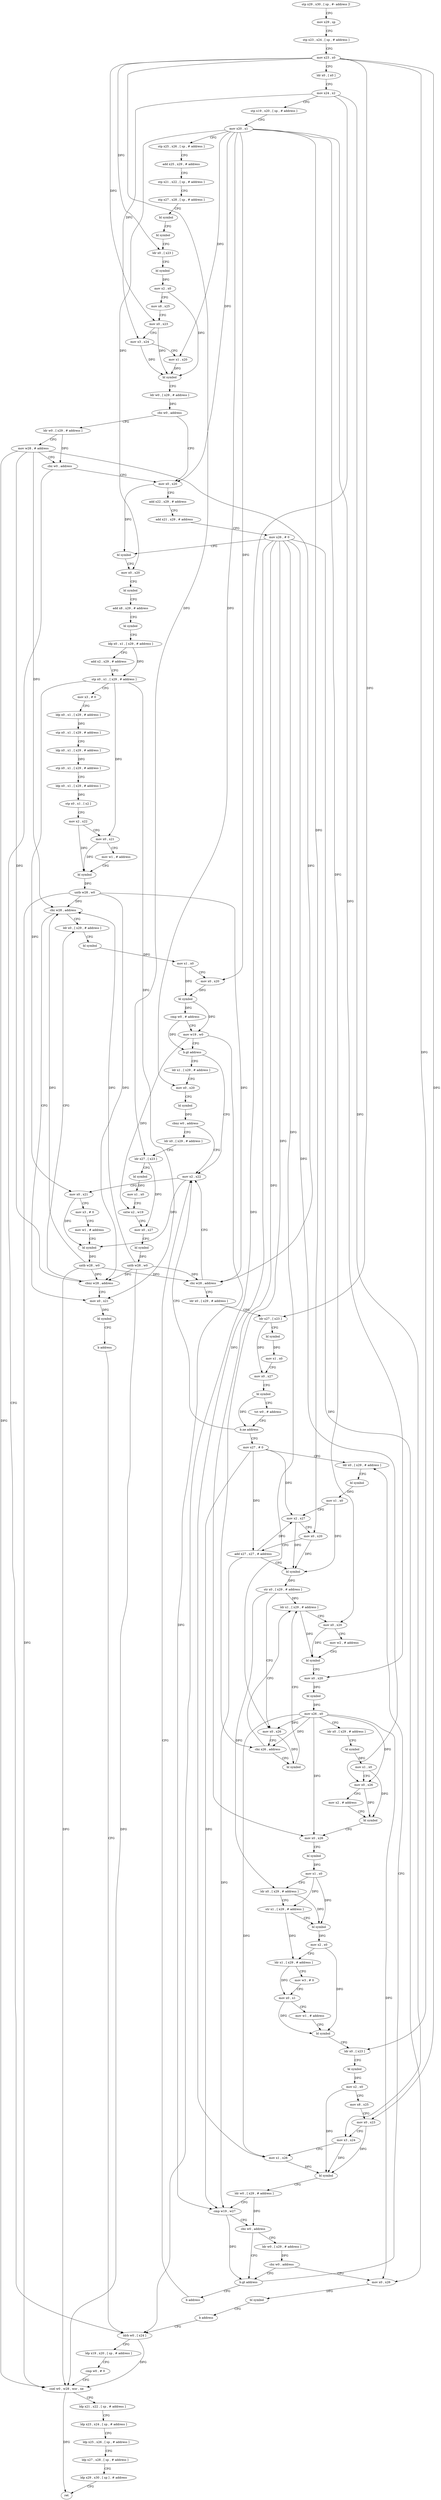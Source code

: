 digraph "func" {
"136784" [label = "stp x29 , x30 , [ sp , #- address ]!" ]
"136788" [label = "mov x29 , sp" ]
"136792" [label = "stp x23 , x24 , [ sp , # address ]" ]
"136796" [label = "mov x23 , x0" ]
"136800" [label = "ldr x0 , [ x0 ]" ]
"136804" [label = "mov x24 , x2" ]
"136808" [label = "stp x19 , x20 , [ sp , # address ]" ]
"136812" [label = "mov x20 , x1" ]
"136816" [label = "stp x25 , x26 , [ sp , # address ]" ]
"136820" [label = "add x25 , x29 , # address" ]
"136824" [label = "stp x21 , x22 , [ sp , # address ]" ]
"136828" [label = "stp x27 , x28 , [ sp , # address ]" ]
"136832" [label = "bl symbol" ]
"136836" [label = "bl symbol" ]
"136840" [label = "ldr x0 , [ x23 ]" ]
"136844" [label = "bl symbol" ]
"136848" [label = "mov x2 , x0" ]
"136852" [label = "mov x8 , x25" ]
"136856" [label = "mov x0 , x23" ]
"136860" [label = "mov x3 , x24" ]
"136864" [label = "mov x1 , x20" ]
"136868" [label = "bl symbol" ]
"136872" [label = "ldr w0 , [ x29 , # address ]" ]
"136876" [label = "cbz w0 , address" ]
"137056" [label = "ldr w0 , [ x29 , # address ]" ]
"136880" [label = "mov x0 , x20" ]
"137060" [label = "mov w28 , # address" ]
"137064" [label = "cbz w0 , address" ]
"137068" [label = "ldrb w0 , [ x24 ]" ]
"136884" [label = "add x22 , x29 , # address" ]
"136888" [label = "add x21 , x29 , # address" ]
"136892" [label = "mov x26 , # 0" ]
"136896" [label = "bl symbol" ]
"136900" [label = "mov x0 , x20" ]
"136904" [label = "bl symbol" ]
"136908" [label = "add x8 , x29 , # address" ]
"136912" [label = "bl symbol" ]
"136916" [label = "ldp x0 , x1 , [ x29 , # address ]" ]
"136920" [label = "add x2 , x29 , # address" ]
"136924" [label = "stp x0 , x1 , [ x29 , # address ]" ]
"136928" [label = "mov x3 , # 0" ]
"136932" [label = "ldp x0 , x1 , [ x29 , # address ]" ]
"136936" [label = "stp x0 , x1 , [ x29 , # address ]" ]
"136940" [label = "ldp x0 , x1 , [ x29 , # address ]" ]
"136944" [label = "stp x0 , x1 , [ x29 , # address ]" ]
"136948" [label = "ldp x0 , x1 , [ x29 , # address ]" ]
"136952" [label = "stp x0 , x1 , [ x2 ]" ]
"136956" [label = "mov x2 , x22" ]
"136960" [label = "mov x0 , x21" ]
"136964" [label = "mov w1 , # address" ]
"136968" [label = "bl symbol" ]
"136972" [label = "uxtb w28 , w0" ]
"136976" [label = "cbz w28 , address" ]
"137040" [label = "mov x0 , x21" ]
"136980" [label = "ldr x0 , [ x29 , # address ]" ]
"137072" [label = "ldp x19 , x20 , [ sp , # address ]" ]
"137076" [label = "cmp w0 , # 0" ]
"137080" [label = "csel w0 , w28 , wzr , ne" ]
"137084" [label = "ldp x21 , x22 , [ sp , # address ]" ]
"137088" [label = "ldp x23 , x24 , [ sp , # address ]" ]
"137092" [label = "ldp x25 , x26 , [ sp , # address ]" ]
"137096" [label = "ldp x27 , x28 , [ sp , # address ]" ]
"137100" [label = "ldp x29 , x30 , [ sp ] , # address" ]
"137104" [label = "ret" ]
"137044" [label = "bl symbol" ]
"137048" [label = "b address" ]
"136984" [label = "bl symbol" ]
"136988" [label = "mov x1 , x0" ]
"136992" [label = "mov x0 , x20" ]
"136996" [label = "bl symbol" ]
"137000" [label = "cmp w0 , # address" ]
"137004" [label = "mov w19 , w0" ]
"137008" [label = "b.gt address" ]
"137112" [label = "ldr x1 , [ x29 , # address ]" ]
"137012" [label = "mov x2 , x22" ]
"137116" [label = "mov x0 , x20" ]
"137120" [label = "bl symbol" ]
"137124" [label = "cbnz w0 , address" ]
"137128" [label = "ldr x0 , [ x29 , # address ]" ]
"137016" [label = "mov x0 , x21" ]
"137020" [label = "mov x3 , # 0" ]
"137024" [label = "mov w1 , # address" ]
"137028" [label = "bl symbol" ]
"137032" [label = "uxtb w28 , w0" ]
"137036" [label = "cbnz w28 , address" ]
"137132" [label = "ldr x27 , [ x23 ]" ]
"137136" [label = "bl symbol" ]
"137140" [label = "mov x1 , x0" ]
"137144" [label = "sxtw x2 , w19" ]
"137148" [label = "mov x0 , x27" ]
"137152" [label = "bl symbol" ]
"137156" [label = "uxtb w28 , w0" ]
"137160" [label = "cbz w28 , address" ]
"137164" [label = "ldr x0 , [ x29 , # address ]" ]
"137168" [label = "ldr x27 , [ x23 ]" ]
"137172" [label = "bl symbol" ]
"137176" [label = "mov x1 , x0" ]
"137180" [label = "mov x0 , x27" ]
"137184" [label = "bl symbol" ]
"137188" [label = "tst w0 , # address" ]
"137192" [label = "b.ne address" ]
"137196" [label = "mov x27 , # 0" ]
"137200" [label = "ldr x0 , [ x29 , # address ]" ]
"137244" [label = "ldr x1 , [ x29 , # address ]" ]
"137248" [label = "mov x0 , x20" ]
"137252" [label = "mov w2 , # address" ]
"137256" [label = "bl symbol" ]
"137260" [label = "mov x0 , x20" ]
"137264" [label = "bl symbol" ]
"137268" [label = "mov x26 , x0" ]
"137272" [label = "ldr x0 , [ x29 , # address ]" ]
"137276" [label = "bl symbol" ]
"137280" [label = "mov x1 , x0" ]
"137284" [label = "mov x0 , x26" ]
"137288" [label = "mov x2 , # address" ]
"137292" [label = "bl symbol" ]
"137296" [label = "mov x0 , x26" ]
"137300" [label = "bl symbol" ]
"137304" [label = "mov x1 , x0" ]
"137308" [label = "ldr x0 , [ x29 , # address ]" ]
"137312" [label = "str x1 , [ x29 , # address ]" ]
"137316" [label = "bl symbol" ]
"137320" [label = "mov x2 , x0" ]
"137324" [label = "ldr x1 , [ x29 , # address ]" ]
"137328" [label = "mov w3 , # 0" ]
"137332" [label = "mov x0 , x1" ]
"137336" [label = "mov w1 , # address" ]
"137340" [label = "bl symbol" ]
"137344" [label = "ldr x0 , [ x23 ]" ]
"137348" [label = "bl symbol" ]
"137352" [label = "mov x2 , x0" ]
"137356" [label = "mov x8 , x25" ]
"137360" [label = "mov x0 , x23" ]
"137364" [label = "mov x3 , x24" ]
"137368" [label = "mov x1 , x26" ]
"137372" [label = "bl symbol" ]
"137376" [label = "ldr w0 , [ x29 , # address ]" ]
"137380" [label = "cmp w19 , w27" ]
"137384" [label = "cbz w0 , address" ]
"137396" [label = "ldr w0 , [ x29 , # address ]" ]
"137388" [label = "b.gt address" ]
"137240" [label = "bl symbol" ]
"137400" [label = "cbz w0 , address" ]
"137404" [label = "mov x0 , x26" ]
"137392" [label = "b address" ]
"137408" [label = "bl symbol" ]
"137412" [label = "b address" ]
"137204" [label = "bl symbol" ]
"137208" [label = "mov x1 , x0" ]
"137212" [label = "mov x2 , x27" ]
"137216" [label = "mov x0 , x20" ]
"137220" [label = "add x27 , x27 , # address" ]
"137224" [label = "bl symbol" ]
"137228" [label = "str x0 , [ x29 , # address ]" ]
"137232" [label = "mov x0 , x26" ]
"137236" [label = "cbz x26 , address" ]
"136784" -> "136788" [ label = "CFG" ]
"136788" -> "136792" [ label = "CFG" ]
"136792" -> "136796" [ label = "CFG" ]
"136796" -> "136800" [ label = "CFG" ]
"136796" -> "136840" [ label = "DFG" ]
"136796" -> "136856" [ label = "DFG" ]
"136796" -> "137132" [ label = "DFG" ]
"136796" -> "137168" [ label = "DFG" ]
"136796" -> "137344" [ label = "DFG" ]
"136796" -> "137360" [ label = "DFG" ]
"136800" -> "136804" [ label = "CFG" ]
"136804" -> "136808" [ label = "CFG" ]
"136804" -> "136860" [ label = "DFG" ]
"136804" -> "137068" [ label = "DFG" ]
"136804" -> "137364" [ label = "DFG" ]
"136808" -> "136812" [ label = "CFG" ]
"136812" -> "136816" [ label = "CFG" ]
"136812" -> "136864" [ label = "DFG" ]
"136812" -> "136880" [ label = "DFG" ]
"136812" -> "136900" [ label = "DFG" ]
"136812" -> "136992" [ label = "DFG" ]
"136812" -> "137116" [ label = "DFG" ]
"136812" -> "137216" [ label = "DFG" ]
"136812" -> "137248" [ label = "DFG" ]
"136812" -> "137260" [ label = "DFG" ]
"136816" -> "136820" [ label = "CFG" ]
"136820" -> "136824" [ label = "CFG" ]
"136824" -> "136828" [ label = "CFG" ]
"136828" -> "136832" [ label = "CFG" ]
"136832" -> "136836" [ label = "CFG" ]
"136836" -> "136840" [ label = "CFG" ]
"136840" -> "136844" [ label = "CFG" ]
"136844" -> "136848" [ label = "DFG" ]
"136848" -> "136852" [ label = "CFG" ]
"136848" -> "136868" [ label = "DFG" ]
"136852" -> "136856" [ label = "CFG" ]
"136856" -> "136860" [ label = "CFG" ]
"136856" -> "136868" [ label = "DFG" ]
"136860" -> "136864" [ label = "CFG" ]
"136860" -> "136868" [ label = "DFG" ]
"136864" -> "136868" [ label = "DFG" ]
"136868" -> "136872" [ label = "CFG" ]
"136872" -> "136876" [ label = "DFG" ]
"136876" -> "137056" [ label = "CFG" ]
"136876" -> "136880" [ label = "CFG" ]
"137056" -> "137060" [ label = "CFG" ]
"137056" -> "137064" [ label = "DFG" ]
"136880" -> "136884" [ label = "CFG" ]
"136880" -> "136896" [ label = "DFG" ]
"137060" -> "137064" [ label = "CFG" ]
"137060" -> "136976" [ label = "DFG" ]
"137060" -> "137080" [ label = "DFG" ]
"137060" -> "137036" [ label = "DFG" ]
"137060" -> "137160" [ label = "DFG" ]
"137064" -> "136880" [ label = "CFG" ]
"137064" -> "137068" [ label = "CFG" ]
"137068" -> "137072" [ label = "CFG" ]
"137068" -> "137080" [ label = "DFG" ]
"136884" -> "136888" [ label = "CFG" ]
"136888" -> "136892" [ label = "CFG" ]
"136892" -> "136896" [ label = "CFG" ]
"136892" -> "137232" [ label = "DFG" ]
"136892" -> "137236" [ label = "DFG" ]
"136892" -> "137284" [ label = "DFG" ]
"136892" -> "137296" [ label = "DFG" ]
"136892" -> "137368" [ label = "DFG" ]
"136892" -> "137404" [ label = "DFG" ]
"136896" -> "136900" [ label = "CFG" ]
"136900" -> "136904" [ label = "CFG" ]
"136904" -> "136908" [ label = "CFG" ]
"136908" -> "136912" [ label = "CFG" ]
"136912" -> "136916" [ label = "CFG" ]
"136916" -> "136920" [ label = "CFG" ]
"136916" -> "136924" [ label = "DFG" ]
"136920" -> "136924" [ label = "CFG" ]
"136924" -> "136928" [ label = "CFG" ]
"136924" -> "136960" [ label = "DFG" ]
"136924" -> "137040" [ label = "DFG" ]
"136924" -> "137016" [ label = "DFG" ]
"136928" -> "136932" [ label = "CFG" ]
"136932" -> "136936" [ label = "DFG" ]
"136936" -> "136940" [ label = "CFG" ]
"136940" -> "136944" [ label = "DFG" ]
"136944" -> "136948" [ label = "CFG" ]
"136948" -> "136952" [ label = "DFG" ]
"136952" -> "136956" [ label = "CFG" ]
"136956" -> "136960" [ label = "CFG" ]
"136956" -> "136968" [ label = "DFG" ]
"136960" -> "136964" [ label = "CFG" ]
"136960" -> "136968" [ label = "DFG" ]
"136964" -> "136968" [ label = "CFG" ]
"136968" -> "136972" [ label = "DFG" ]
"136972" -> "136976" [ label = "DFG" ]
"136972" -> "137080" [ label = "DFG" ]
"136972" -> "137036" [ label = "DFG" ]
"136972" -> "137160" [ label = "DFG" ]
"136976" -> "137040" [ label = "CFG" ]
"136976" -> "136980" [ label = "CFG" ]
"137040" -> "137044" [ label = "DFG" ]
"136980" -> "136984" [ label = "CFG" ]
"137072" -> "137076" [ label = "CFG" ]
"137076" -> "137080" [ label = "CFG" ]
"137080" -> "137084" [ label = "CFG" ]
"137080" -> "137104" [ label = "DFG" ]
"137084" -> "137088" [ label = "CFG" ]
"137088" -> "137092" [ label = "CFG" ]
"137092" -> "137096" [ label = "CFG" ]
"137096" -> "137100" [ label = "CFG" ]
"137100" -> "137104" [ label = "CFG" ]
"137044" -> "137048" [ label = "CFG" ]
"137048" -> "137068" [ label = "CFG" ]
"136984" -> "136988" [ label = "DFG" ]
"136988" -> "136992" [ label = "CFG" ]
"136988" -> "136996" [ label = "DFG" ]
"136992" -> "136996" [ label = "DFG" ]
"136996" -> "137000" [ label = "DFG" ]
"136996" -> "137004" [ label = "DFG" ]
"137000" -> "137004" [ label = "CFG" ]
"137000" -> "137008" [ label = "DFG" ]
"137004" -> "137008" [ label = "CFG" ]
"137004" -> "137144" [ label = "DFG" ]
"137004" -> "137380" [ label = "DFG" ]
"137008" -> "137112" [ label = "CFG" ]
"137008" -> "137012" [ label = "CFG" ]
"137112" -> "137116" [ label = "CFG" ]
"137012" -> "137016" [ label = "CFG" ]
"137012" -> "137028" [ label = "DFG" ]
"137116" -> "137120" [ label = "CFG" ]
"137120" -> "137124" [ label = "DFG" ]
"137124" -> "137012" [ label = "CFG" ]
"137124" -> "137128" [ label = "CFG" ]
"137128" -> "137132" [ label = "CFG" ]
"137016" -> "137020" [ label = "CFG" ]
"137016" -> "137028" [ label = "DFG" ]
"137020" -> "137024" [ label = "CFG" ]
"137024" -> "137028" [ label = "CFG" ]
"137028" -> "137032" [ label = "DFG" ]
"137032" -> "137036" [ label = "DFG" ]
"137032" -> "136976" [ label = "DFG" ]
"137032" -> "137080" [ label = "DFG" ]
"137032" -> "137160" [ label = "DFG" ]
"137036" -> "136980" [ label = "CFG" ]
"137036" -> "137040" [ label = "CFG" ]
"137132" -> "137136" [ label = "CFG" ]
"137132" -> "137148" [ label = "DFG" ]
"137136" -> "137140" [ label = "DFG" ]
"137140" -> "137144" [ label = "CFG" ]
"137144" -> "137148" [ label = "CFG" ]
"137148" -> "137152" [ label = "CFG" ]
"137152" -> "137156" [ label = "DFG" ]
"137156" -> "137160" [ label = "DFG" ]
"137156" -> "136976" [ label = "DFG" ]
"137156" -> "137080" [ label = "DFG" ]
"137156" -> "137036" [ label = "DFG" ]
"137160" -> "137012" [ label = "CFG" ]
"137160" -> "137164" [ label = "CFG" ]
"137164" -> "137168" [ label = "CFG" ]
"137168" -> "137172" [ label = "CFG" ]
"137168" -> "137180" [ label = "DFG" ]
"137172" -> "137176" [ label = "DFG" ]
"137176" -> "137180" [ label = "CFG" ]
"137180" -> "137184" [ label = "CFG" ]
"137184" -> "137188" [ label = "CFG" ]
"137184" -> "137192" [ label = "DFG" ]
"137188" -> "137192" [ label = "CFG" ]
"137192" -> "137012" [ label = "CFG" ]
"137192" -> "137196" [ label = "CFG" ]
"137196" -> "137200" [ label = "CFG" ]
"137196" -> "137212" [ label = "DFG" ]
"137196" -> "137220" [ label = "DFG" ]
"137196" -> "137380" [ label = "DFG" ]
"137200" -> "137204" [ label = "CFG" ]
"137244" -> "137248" [ label = "CFG" ]
"137244" -> "137256" [ label = "DFG" ]
"137248" -> "137252" [ label = "CFG" ]
"137248" -> "137256" [ label = "DFG" ]
"137252" -> "137256" [ label = "CFG" ]
"137256" -> "137260" [ label = "CFG" ]
"137260" -> "137264" [ label = "DFG" ]
"137264" -> "137268" [ label = "DFG" ]
"137268" -> "137272" [ label = "CFG" ]
"137268" -> "137232" [ label = "DFG" ]
"137268" -> "137236" [ label = "DFG" ]
"137268" -> "137284" [ label = "DFG" ]
"137268" -> "137296" [ label = "DFG" ]
"137268" -> "137368" [ label = "DFG" ]
"137268" -> "137404" [ label = "DFG" ]
"137272" -> "137276" [ label = "CFG" ]
"137276" -> "137280" [ label = "DFG" ]
"137280" -> "137284" [ label = "CFG" ]
"137280" -> "137292" [ label = "DFG" ]
"137284" -> "137288" [ label = "CFG" ]
"137284" -> "137292" [ label = "DFG" ]
"137288" -> "137292" [ label = "CFG" ]
"137292" -> "137296" [ label = "CFG" ]
"137296" -> "137300" [ label = "CFG" ]
"137300" -> "137304" [ label = "DFG" ]
"137304" -> "137308" [ label = "CFG" ]
"137304" -> "137312" [ label = "DFG" ]
"137304" -> "137316" [ label = "DFG" ]
"137308" -> "137312" [ label = "CFG" ]
"137308" -> "137316" [ label = "DFG" ]
"137312" -> "137316" [ label = "CFG" ]
"137312" -> "137324" [ label = "DFG" ]
"137316" -> "137320" [ label = "DFG" ]
"137320" -> "137324" [ label = "CFG" ]
"137320" -> "137340" [ label = "DFG" ]
"137324" -> "137328" [ label = "CFG" ]
"137324" -> "137332" [ label = "DFG" ]
"137328" -> "137332" [ label = "CFG" ]
"137332" -> "137336" [ label = "CFG" ]
"137332" -> "137340" [ label = "DFG" ]
"137336" -> "137340" [ label = "CFG" ]
"137340" -> "137344" [ label = "CFG" ]
"137344" -> "137348" [ label = "CFG" ]
"137348" -> "137352" [ label = "DFG" ]
"137352" -> "137356" [ label = "CFG" ]
"137352" -> "137372" [ label = "DFG" ]
"137356" -> "137360" [ label = "CFG" ]
"137360" -> "137364" [ label = "CFG" ]
"137360" -> "137372" [ label = "DFG" ]
"137364" -> "137368" [ label = "CFG" ]
"137364" -> "137372" [ label = "DFG" ]
"137368" -> "137372" [ label = "DFG" ]
"137372" -> "137376" [ label = "CFG" ]
"137376" -> "137380" [ label = "CFG" ]
"137376" -> "137384" [ label = "DFG" ]
"137380" -> "137384" [ label = "CFG" ]
"137380" -> "137388" [ label = "DFG" ]
"137384" -> "137396" [ label = "CFG" ]
"137384" -> "137388" [ label = "CFG" ]
"137396" -> "137400" [ label = "DFG" ]
"137388" -> "137200" [ label = "CFG" ]
"137388" -> "137392" [ label = "CFG" ]
"137240" -> "137244" [ label = "CFG" ]
"137400" -> "137388" [ label = "CFG" ]
"137400" -> "137404" [ label = "CFG" ]
"137404" -> "137408" [ label = "DFG" ]
"137392" -> "137012" [ label = "CFG" ]
"137408" -> "137412" [ label = "CFG" ]
"137412" -> "137068" [ label = "CFG" ]
"137204" -> "137208" [ label = "DFG" ]
"137208" -> "137212" [ label = "CFG" ]
"137208" -> "137224" [ label = "DFG" ]
"137212" -> "137216" [ label = "CFG" ]
"137212" -> "137224" [ label = "DFG" ]
"137216" -> "137220" [ label = "CFG" ]
"137216" -> "137224" [ label = "DFG" ]
"137220" -> "137224" [ label = "CFG" ]
"137220" -> "137212" [ label = "DFG" ]
"137220" -> "137380" [ label = "DFG" ]
"137224" -> "137228" [ label = "DFG" ]
"137228" -> "137232" [ label = "CFG" ]
"137228" -> "137244" [ label = "DFG" ]
"137228" -> "137308" [ label = "DFG" ]
"137232" -> "137236" [ label = "CFG" ]
"137232" -> "137240" [ label = "DFG" ]
"137236" -> "137244" [ label = "CFG" ]
"137236" -> "137240" [ label = "CFG" ]
}
